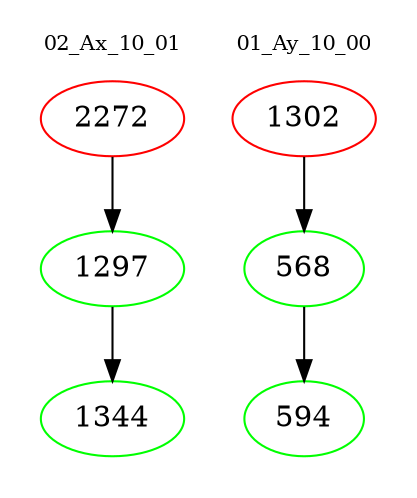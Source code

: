 digraph{
subgraph cluster_0 {
color = white
label = "02_Ax_10_01";
fontsize=10;
T0_2272 [label="2272", color="red"]
T0_2272 -> T0_1297 [color="black"]
T0_1297 [label="1297", color="green"]
T0_1297 -> T0_1344 [color="black"]
T0_1344 [label="1344", color="green"]
}
subgraph cluster_1 {
color = white
label = "01_Ay_10_00";
fontsize=10;
T1_1302 [label="1302", color="red"]
T1_1302 -> T1_568 [color="black"]
T1_568 [label="568", color="green"]
T1_568 -> T1_594 [color="black"]
T1_594 [label="594", color="green"]
}
}
